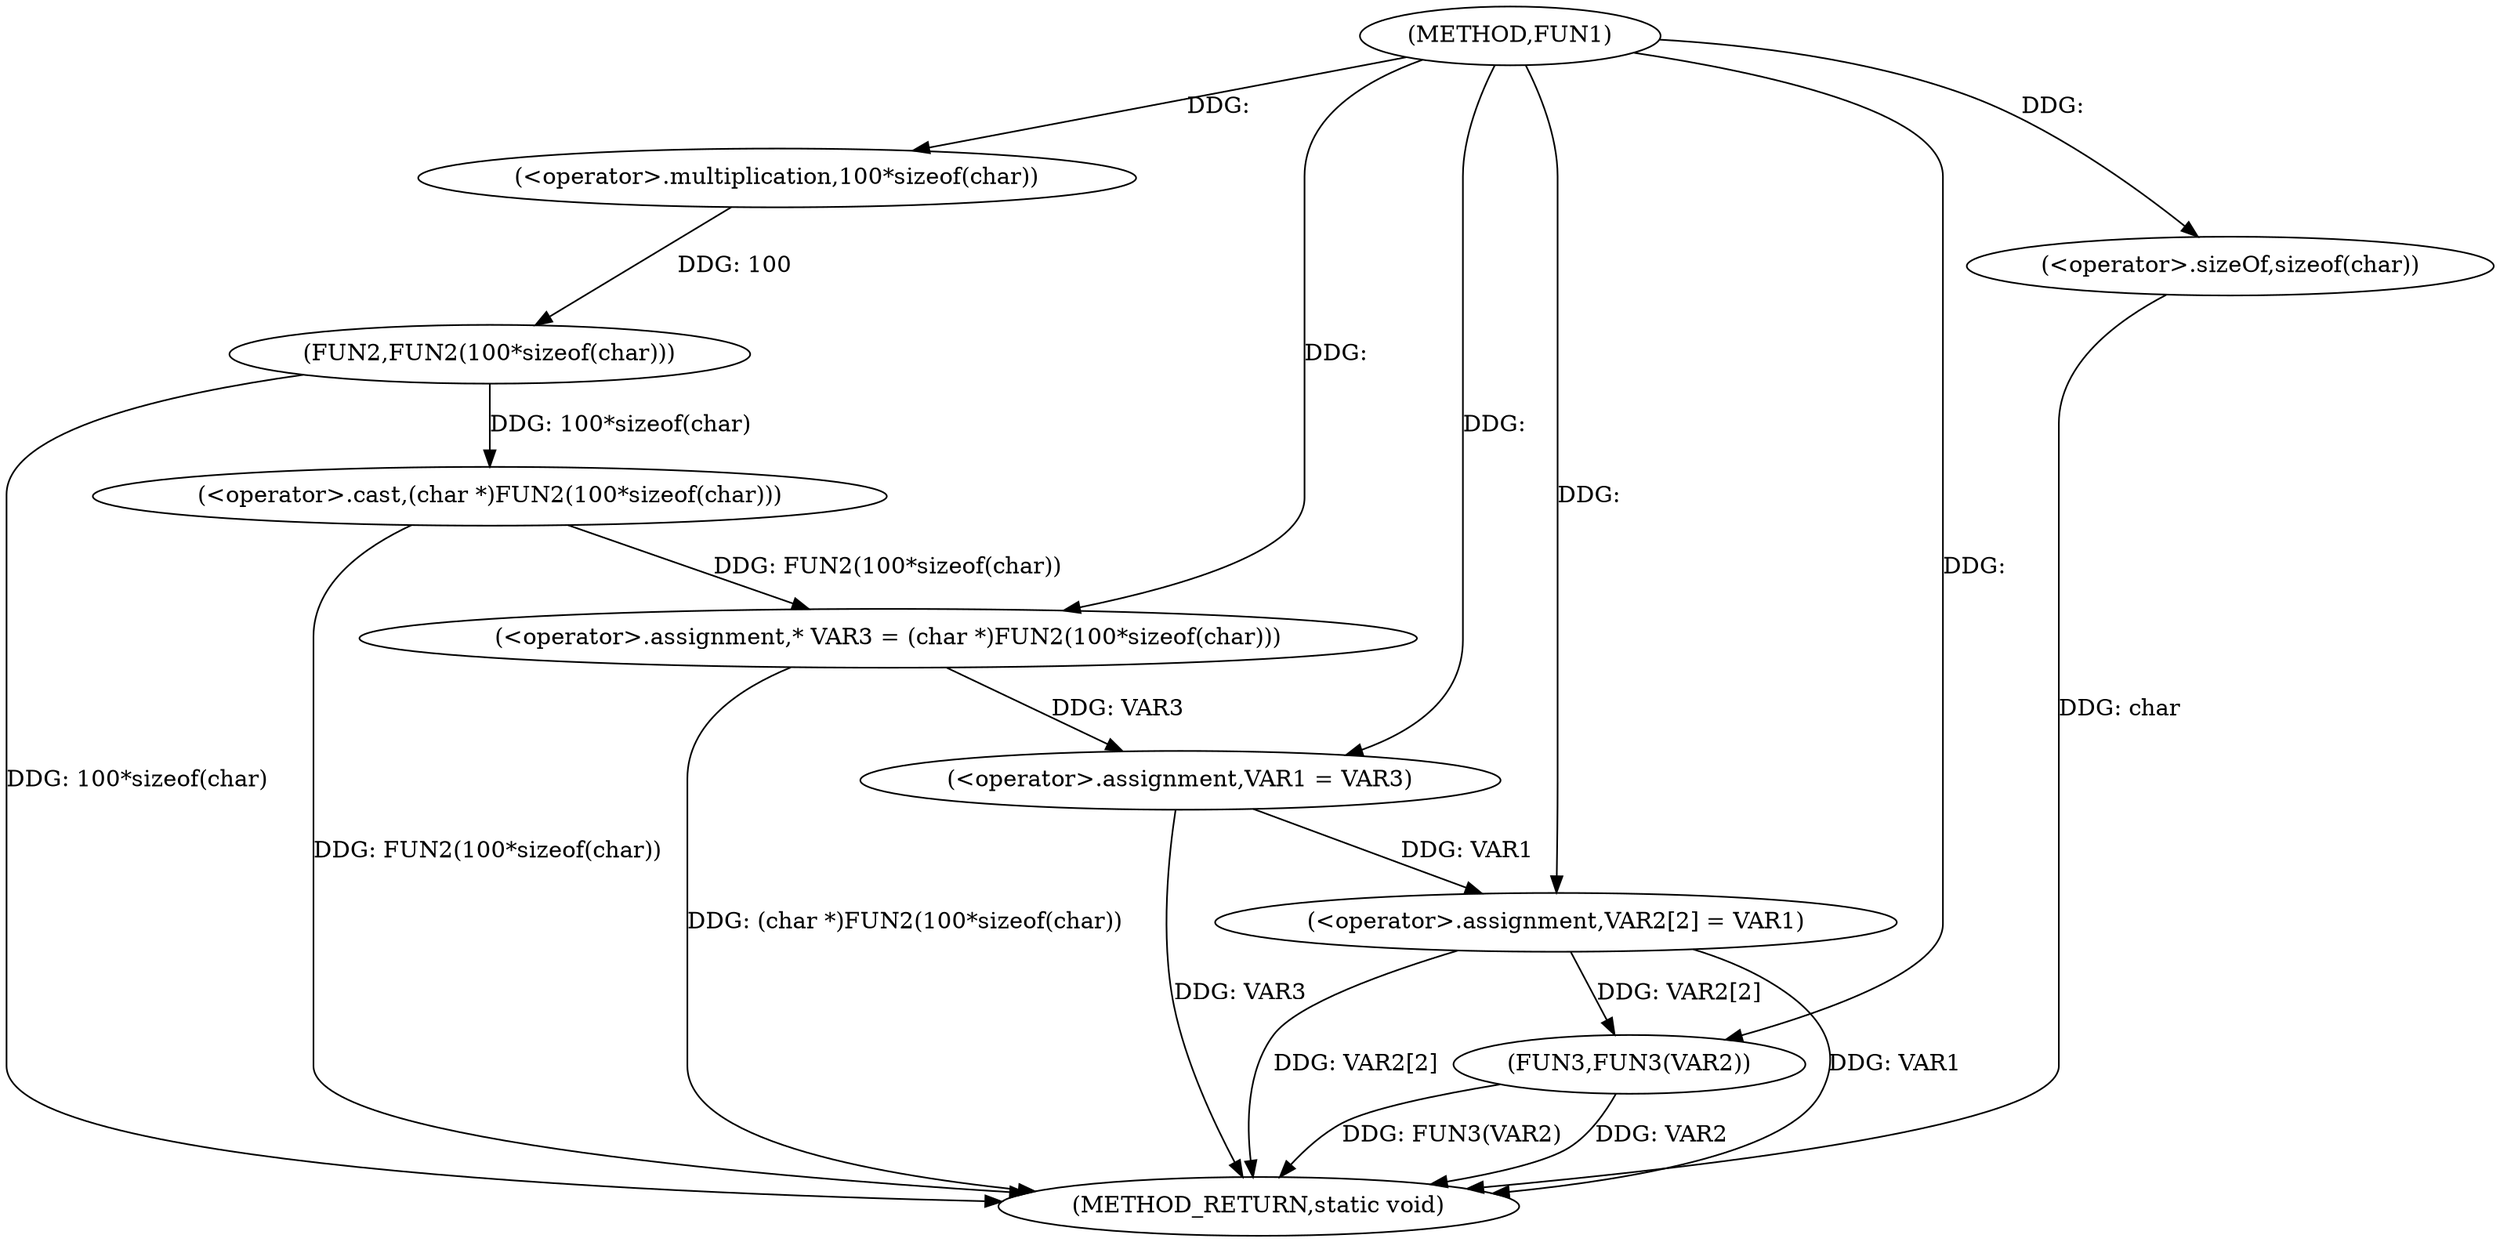 digraph FUN1 {  
"1000100" [label = "(METHOD,FUN1)" ]
"1000124" [label = "(METHOD_RETURN,static void)" ]
"1000105" [label = "(<operator>.assignment,* VAR3 = (char *)FUN2(100*sizeof(char)))" ]
"1000107" [label = "(<operator>.cast,(char *)FUN2(100*sizeof(char)))" ]
"1000109" [label = "(FUN2,FUN2(100*sizeof(char)))" ]
"1000110" [label = "(<operator>.multiplication,100*sizeof(char))" ]
"1000112" [label = "(<operator>.sizeOf,sizeof(char))" ]
"1000114" [label = "(<operator>.assignment,VAR1 = VAR3)" ]
"1000117" [label = "(<operator>.assignment,VAR2[2] = VAR1)" ]
"1000122" [label = "(FUN3,FUN3(VAR2))" ]
  "1000105" -> "1000124"  [ label = "DDG: (char *)FUN2(100*sizeof(char))"] 
  "1000122" -> "1000124"  [ label = "DDG: VAR2"] 
  "1000117" -> "1000124"  [ label = "DDG: VAR1"] 
  "1000117" -> "1000124"  [ label = "DDG: VAR2[2]"] 
  "1000122" -> "1000124"  [ label = "DDG: FUN3(VAR2)"] 
  "1000114" -> "1000124"  [ label = "DDG: VAR3"] 
  "1000107" -> "1000124"  [ label = "DDG: FUN2(100*sizeof(char))"] 
  "1000112" -> "1000124"  [ label = "DDG: char"] 
  "1000109" -> "1000124"  [ label = "DDG: 100*sizeof(char)"] 
  "1000107" -> "1000105"  [ label = "DDG: FUN2(100*sizeof(char))"] 
  "1000100" -> "1000105"  [ label = "DDG: "] 
  "1000109" -> "1000107"  [ label = "DDG: 100*sizeof(char)"] 
  "1000110" -> "1000109"  [ label = "DDG: 100"] 
  "1000100" -> "1000110"  [ label = "DDG: "] 
  "1000100" -> "1000112"  [ label = "DDG: "] 
  "1000105" -> "1000114"  [ label = "DDG: VAR3"] 
  "1000100" -> "1000114"  [ label = "DDG: "] 
  "1000114" -> "1000117"  [ label = "DDG: VAR1"] 
  "1000100" -> "1000117"  [ label = "DDG: "] 
  "1000117" -> "1000122"  [ label = "DDG: VAR2[2]"] 
  "1000100" -> "1000122"  [ label = "DDG: "] 
}
